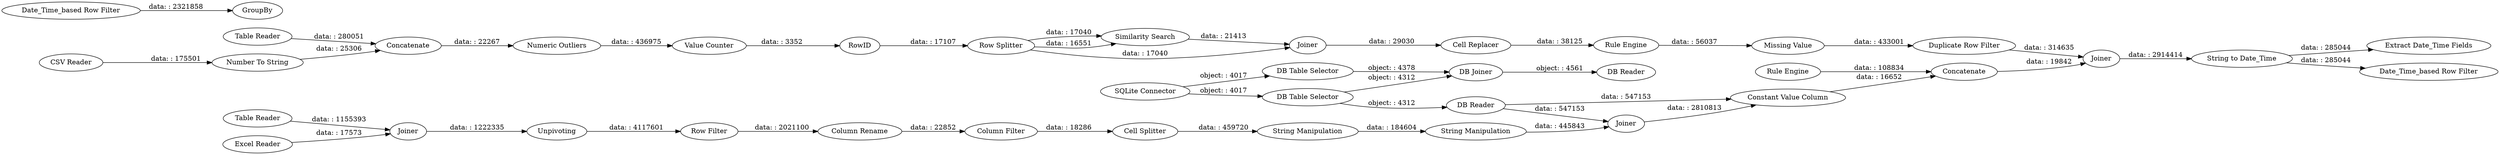 digraph {
	"-1401866435324621280_168" [label="String Manipulation"]
	"-6783220178467291389_287" [label=Joiner]
	"-8914310461897882057_231" [label="Constant Value Column"]
	"5669037811275274429_280" [label="DB Table Selector"]
	"-7974977690528241702_241" [label="String to Date_Time"]
	"-6783220178467291389_285" [label="Table Reader"]
	"-5148818440597081358_297" [label=Joiner]
	"8423219426484879456_293" [label=RowID]
	"5669037811275274429_279" [label="DB Table Selector"]
	"5669037811275274429_281" [label="DB Joiner"]
	"-5148818440597081358_295" [label=Joiner]
	"8794290912658328141_301" [label="CSV Reader"]
	"-3157908254847113041_195" [label="Column Rename"]
	"-3157908254847113041_221" [label="Column Filter"]
	"8794290912658328141_289" [label=Concatenate]
	"-3157908254847113041_219" [label=Unpivoting]
	"8423219426484879456_187" [label="Similarity Search"]
	"-8914310461897882057_232" [label="Rule Engine"]
	"8423219426484879456_291" [label="Value Counter"]
	"-8914310461897882057_296" [label=Concatenate]
	"8685248293875631238_299" [label="Duplicate Row Filter"]
	"8423219426484879456_192" [label=Joiner]
	"-6783220178467291389_290" [label="Excel Reader"]
	"8685248293875631238_269" [label="Numeric Outliers"]
	"-7974977690528241702_223" [label="Extract Date_Time Fields"]
	"5669037811275274429_282" [label="DB Reader"]
	"8423219426484879456_176" [label="Cell Replacer"]
	"8794290912658328141_288" [label="Table Reader"]
	"-3257098452133570872_253" [label="Date_Time_based Row Filter"]
	"-3157908254847113041_220" [label="Row Filter"]
	"8685248293875631238_276" [label="Missing Value"]
	"8794290912658328141_300" [label="Number To String"]
	"-3257098452133570872_250" [label="Date_Time_based Row Filter"]
	"5669037811275274429_283" [label="DB Reader"]
	"8685248293875631238_301" [label="Rule Engine"]
	"5669037811275274429_278" [label="SQLite Connector"]
	"-7974977690528241702_314" [label=GroupBy]
	"8423219426484879456_307" [label="Row Splitter"]
	"-1401866435324621280_312" [label="String Manipulation"]
	"-1401866435324621280_161" [label="Cell Splitter"]
	"8423219426484879456_176" -> "8685248293875631238_301" [label="data: : 38125"]
	"-8914310461897882057_231" -> "-8914310461897882057_296" [label="data: : 16652"]
	"8423219426484879456_307" -> "8423219426484879456_187" [label="data: : 17040"]
	"-5148818440597081358_295" -> "-8914310461897882057_231" [label="data: : 2810813"]
	"5669037811275274429_283" -> "-5148818440597081358_295" [label="data: : 547153"]
	"-5148818440597081358_297" -> "-7974977690528241702_241" [label="data: : 2914414"]
	"8423219426484879456_307" -> "8423219426484879456_192" [label="data: : 17040"]
	"8423219426484879456_192" -> "8423219426484879456_176" [label="data: : 29030"]
	"8794290912658328141_289" -> "8685248293875631238_269" [label="data: : 22267"]
	"-8914310461897882057_232" -> "-8914310461897882057_296" [label="data: : 108834"]
	"8685248293875631238_299" -> "-5148818440597081358_297" [label="data: : 314635"]
	"5669037811275274429_279" -> "5669037811275274429_283" [label="object: : 4312"]
	"8423219426484879456_187" -> "8423219426484879456_192" [label="data: : 21413"]
	"-7974977690528241702_241" -> "-7974977690528241702_223" [label="data: : 285044"]
	"5669037811275274429_279" -> "5669037811275274429_281" [label="object: : 4312"]
	"-3157908254847113041_219" -> "-3157908254847113041_220" [label="data: : 4117601"]
	"5669037811275274429_283" -> "-8914310461897882057_231" [label="data: : 547153"]
	"8423219426484879456_291" -> "8423219426484879456_293" [label="data: : 3352"]
	"-3157908254847113041_221" -> "-1401866435324621280_161" [label="data: : 18286"]
	"8794290912658328141_300" -> "8794290912658328141_289" [label="data: : 25306"]
	"8423219426484879456_307" -> "8423219426484879456_187" [label="data: : 16551"]
	"8685248293875631238_269" -> "8423219426484879456_291" [label="data: : 436975"]
	"-6783220178467291389_285" -> "-6783220178467291389_287" [label="data: : 1155393"]
	"5669037811275274429_278" -> "5669037811275274429_279" [label="object: : 4017"]
	"8685248293875631238_276" -> "8685248293875631238_299" [label="data: : 433001"]
	"-6783220178467291389_287" -> "-3157908254847113041_219" [label="data: : 1222335"]
	"5669037811275274429_278" -> "5669037811275274429_280" [label="object: : 4017"]
	"8794290912658328141_288" -> "8794290912658328141_289" [label="data: : 280051"]
	"8423219426484879456_293" -> "8423219426484879456_307" [label="data: : 17107"]
	"-3257098452133570872_253" -> "-7974977690528241702_314" [label="data: : 2321858"]
	"-7974977690528241702_241" -> "-3257098452133570872_250" [label="data: : 285044"]
	"8794290912658328141_301" -> "8794290912658328141_300" [label="data: : 175501"]
	"-8914310461897882057_296" -> "-5148818440597081358_297" [label="data: : 19842"]
	"-3157908254847113041_220" -> "-3157908254847113041_195" [label="data: : 2021100"]
	"-1401866435324621280_312" -> "-1401866435324621280_168" [label="data: : 184604"]
	"-1401866435324621280_168" -> "-5148818440597081358_295" [label="data: : 445843"]
	"5669037811275274429_280" -> "5669037811275274429_281" [label="object: : 4378"]
	"5669037811275274429_281" -> "5669037811275274429_282" [label="object: : 4561"]
	"-3157908254847113041_195" -> "-3157908254847113041_221" [label="data: : 22852"]
	"-6783220178467291389_290" -> "-6783220178467291389_287" [label="data: : 17573"]
	"8685248293875631238_301" -> "8685248293875631238_276" [label="data: : 56037"]
	"-1401866435324621280_161" -> "-1401866435324621280_312" [label="data: : 459720"]
	rankdir=LR
}
